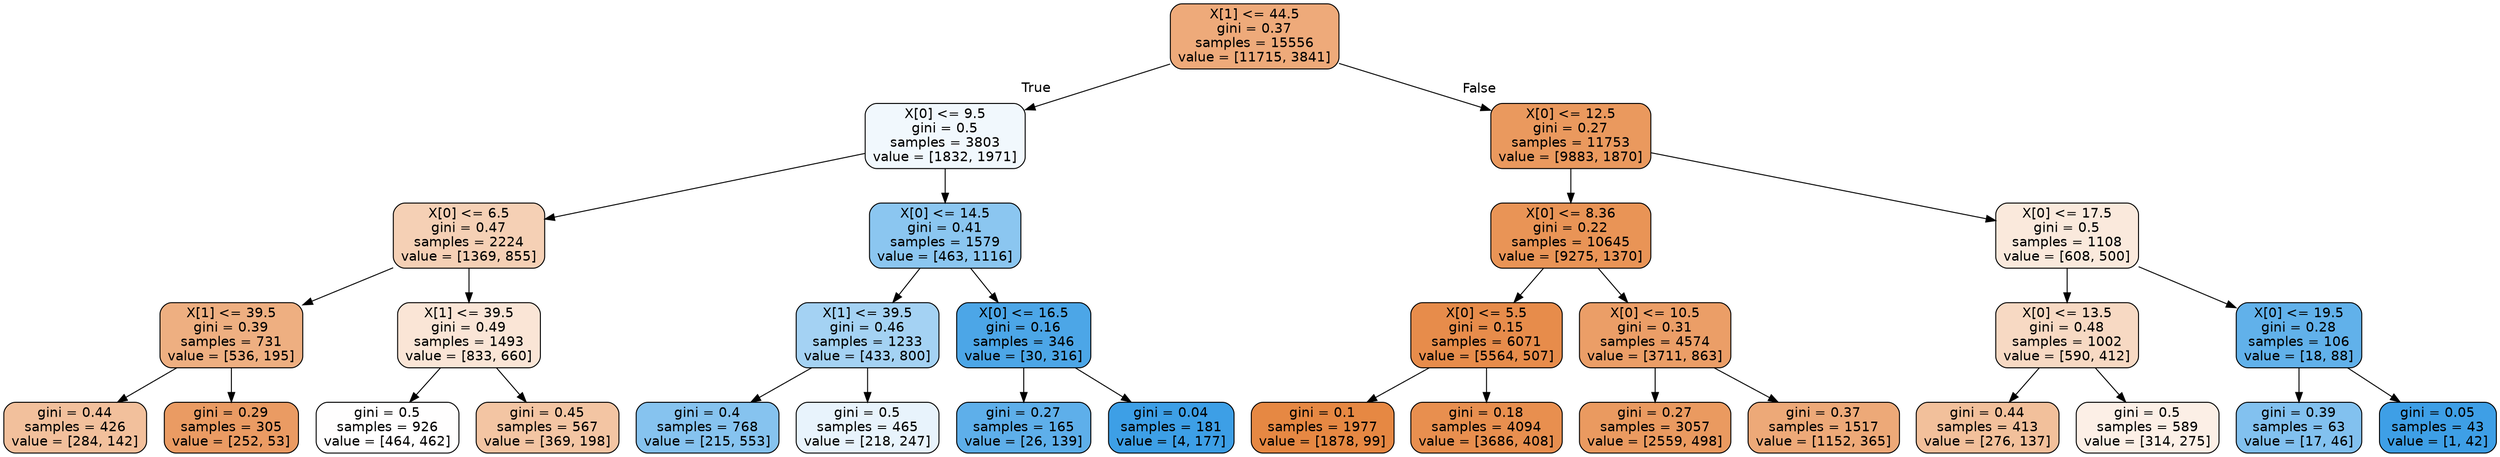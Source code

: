 digraph Tree {
node [shape=box, style="filled, rounded", color="black", fontname=helvetica] ;
edge [fontname=helvetica] ;
0 [label="X[1] <= 44.5\ngini = 0.37\nsamples = 15556\nvalue = [11715, 3841]", fillcolor="#eeaa7a"] ;
1 [label="X[0] <= 9.5\ngini = 0.5\nsamples = 3803\nvalue = [1832, 1971]", fillcolor="#f1f8fd"] ;
0 -> 1 [labeldistance=2.5, labelangle=45, headlabel="True"] ;
2 [label="X[0] <= 6.5\ngini = 0.47\nsamples = 2224\nvalue = [1369, 855]", fillcolor="#f5d0b5"] ;
1 -> 2 ;
3 [label="X[1] <= 39.5\ngini = 0.39\nsamples = 731\nvalue = [536, 195]", fillcolor="#eeaf81"] ;
2 -> 3 ;
4 [label="gini = 0.44\nsamples = 426\nvalue = [284, 142]", fillcolor="#f2c09c"] ;
3 -> 4 ;
5 [label="gini = 0.29\nsamples = 305\nvalue = [252, 53]", fillcolor="#ea9b63"] ;
3 -> 5 ;
6 [label="X[1] <= 39.5\ngini = 0.49\nsamples = 1493\nvalue = [833, 660]", fillcolor="#fae5d6"] ;
2 -> 6 ;
7 [label="gini = 0.5\nsamples = 926\nvalue = [464, 462]", fillcolor="#fffefe"] ;
6 -> 7 ;
8 [label="gini = 0.45\nsamples = 567\nvalue = [369, 198]", fillcolor="#f3c5a3"] ;
6 -> 8 ;
9 [label="X[0] <= 14.5\ngini = 0.41\nsamples = 1579\nvalue = [463, 1116]", fillcolor="#8bc6f0"] ;
1 -> 9 ;
10 [label="X[1] <= 39.5\ngini = 0.46\nsamples = 1233\nvalue = [433, 800]", fillcolor="#a4d2f3"] ;
9 -> 10 ;
11 [label="gini = 0.4\nsamples = 768\nvalue = [215, 553]", fillcolor="#86c3ef"] ;
10 -> 11 ;
12 [label="gini = 0.5\nsamples = 465\nvalue = [218, 247]", fillcolor="#e8f3fc"] ;
10 -> 12 ;
13 [label="X[0] <= 16.5\ngini = 0.16\nsamples = 346\nvalue = [30, 316]", fillcolor="#4ca6e7"] ;
9 -> 13 ;
14 [label="gini = 0.27\nsamples = 165\nvalue = [26, 139]", fillcolor="#5eafea"] ;
13 -> 14 ;
15 [label="gini = 0.04\nsamples = 181\nvalue = [4, 177]", fillcolor="#3d9fe6"] ;
13 -> 15 ;
16 [label="X[0] <= 12.5\ngini = 0.27\nsamples = 11753\nvalue = [9883, 1870]", fillcolor="#ea995e"] ;
0 -> 16 [labeldistance=2.5, labelangle=-45, headlabel="False"] ;
17 [label="X[0] <= 8.36\ngini = 0.22\nsamples = 10645\nvalue = [9275, 1370]", fillcolor="#e99456"] ;
16 -> 17 ;
18 [label="X[0] <= 5.5\ngini = 0.15\nsamples = 6071\nvalue = [5564, 507]", fillcolor="#e78c4b"] ;
17 -> 18 ;
19 [label="gini = 0.1\nsamples = 1977\nvalue = [1878, 99]", fillcolor="#e68843"] ;
18 -> 19 ;
20 [label="gini = 0.18\nsamples = 4094\nvalue = [3686, 408]", fillcolor="#e88f4f"] ;
18 -> 20 ;
21 [label="X[0] <= 10.5\ngini = 0.31\nsamples = 4574\nvalue = [3711, 863]", fillcolor="#eb9e67"] ;
17 -> 21 ;
22 [label="gini = 0.27\nsamples = 3057\nvalue = [2559, 498]", fillcolor="#ea9a60"] ;
21 -> 22 ;
23 [label="gini = 0.37\nsamples = 1517\nvalue = [1152, 365]", fillcolor="#eda978"] ;
21 -> 23 ;
24 [label="X[0] <= 17.5\ngini = 0.5\nsamples = 1108\nvalue = [608, 500]", fillcolor="#fae9dc"] ;
16 -> 24 ;
25 [label="X[0] <= 13.5\ngini = 0.48\nsamples = 1002\nvalue = [590, 412]", fillcolor="#f7d9c3"] ;
24 -> 25 ;
26 [label="gini = 0.44\nsamples = 413\nvalue = [276, 137]", fillcolor="#f2c09b"] ;
25 -> 26 ;
27 [label="gini = 0.5\nsamples = 589\nvalue = [314, 275]", fillcolor="#fcefe6"] ;
25 -> 27 ;
28 [label="X[0] <= 19.5\ngini = 0.28\nsamples = 106\nvalue = [18, 88]", fillcolor="#61b1ea"] ;
24 -> 28 ;
29 [label="gini = 0.39\nsamples = 63\nvalue = [17, 46]", fillcolor="#82c1ef"] ;
28 -> 29 ;
30 [label="gini = 0.05\nsamples = 43\nvalue = [1, 42]", fillcolor="#3e9fe6"] ;
28 -> 30 ;
}